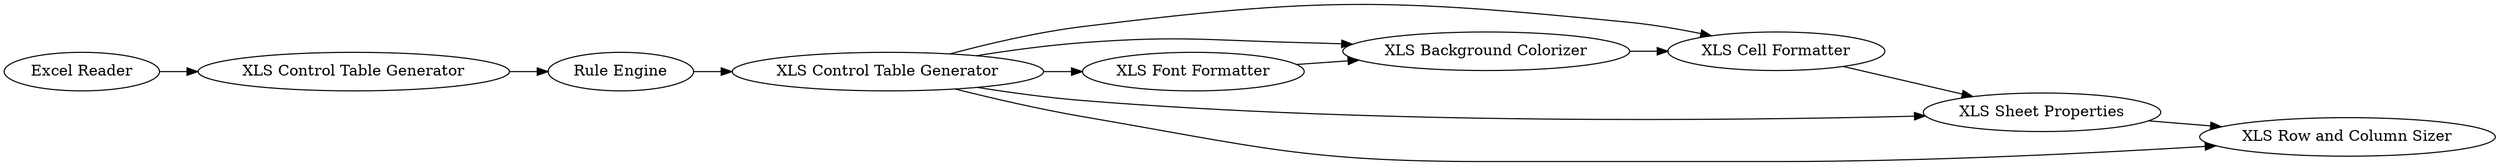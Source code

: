 digraph {
	4 -> 7
	7 -> 8
	4 -> 5
	8 -> 9
	4 -> 8
	3 -> 4
	5 -> 6
	1 -> 2
	2 -> 3
	6 -> 7
	4 -> 6
	4 -> 9
	5 [label="XLS Font Formatter"]
	1 [label="Excel Reader"]
	7 [label="XLS Cell Formatter"]
	9 [label="XLS Row and Column Sizer"]
	4 [label="XLS Control Table Generator"]
	6 [label="XLS Background Colorizer"]
	8 [label="XLS Sheet Properties"]
	3 [label="Rule Engine"]
	2 [label="XLS Control Table Generator"]
	rankdir=LR
}
